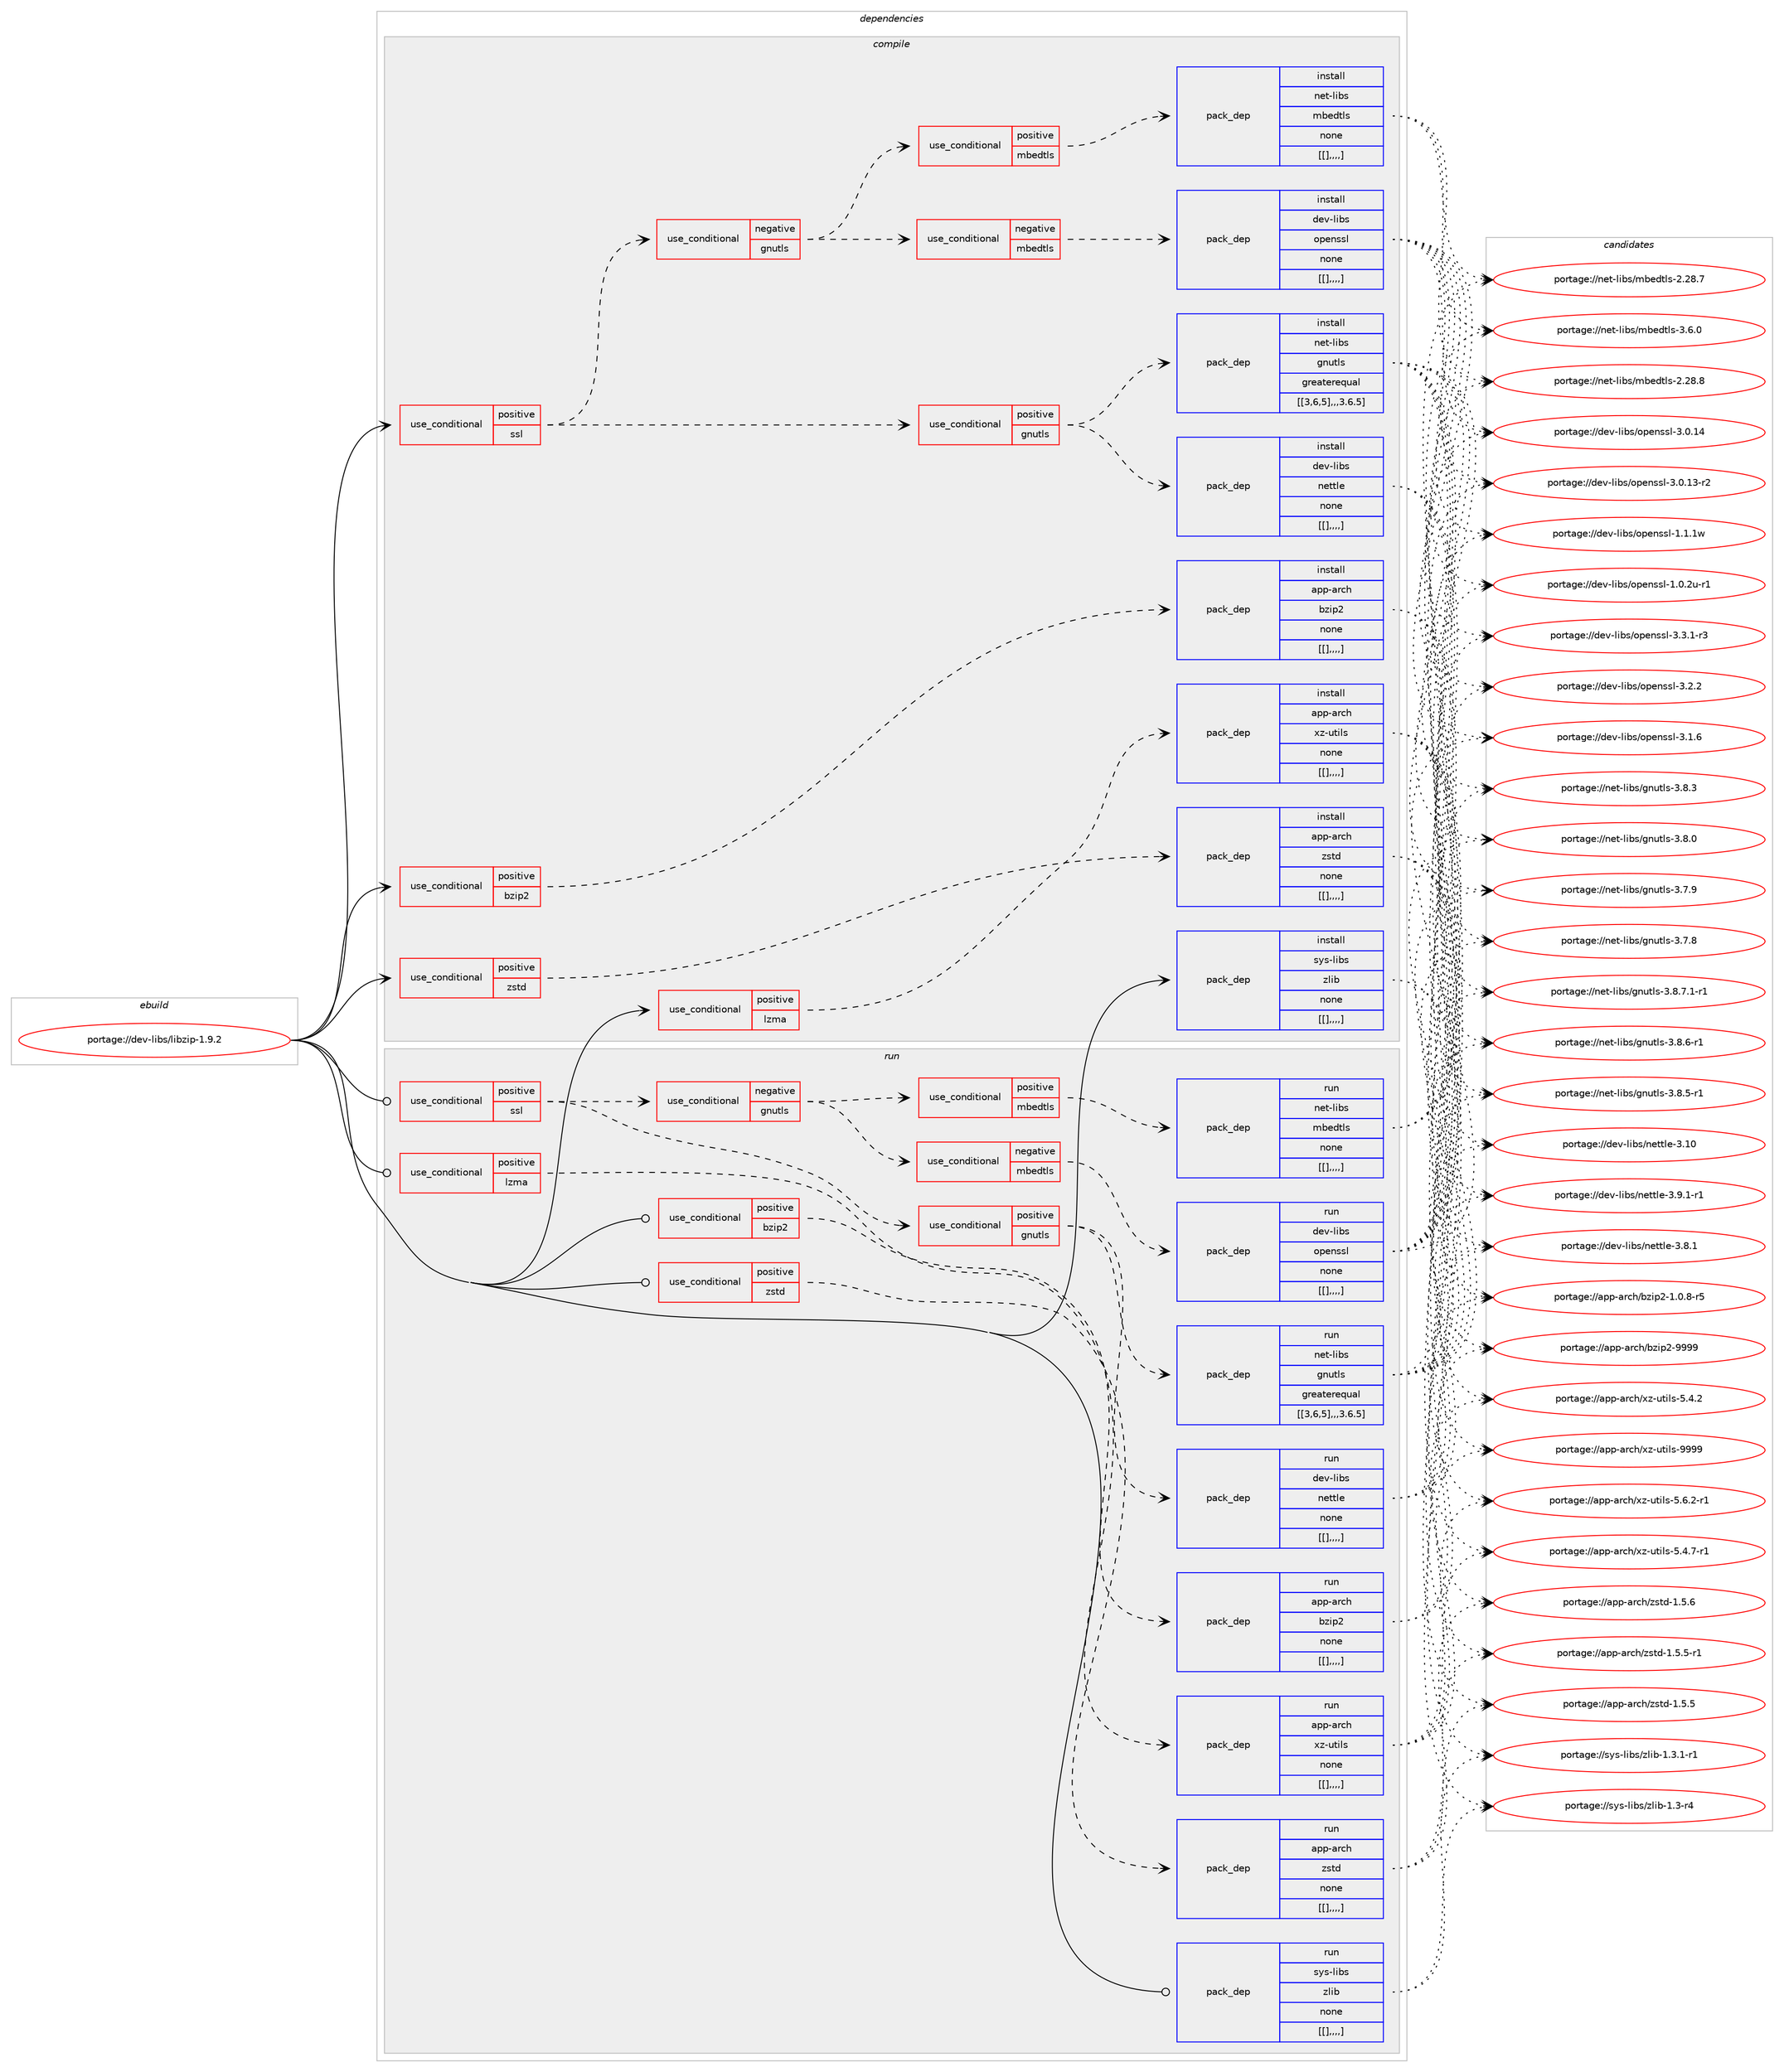 digraph prolog {

# *************
# Graph options
# *************

newrank=true;
concentrate=true;
compound=true;
graph [rankdir=LR,fontname=Helvetica,fontsize=10,ranksep=1.5];#, ranksep=2.5, nodesep=0.2];
edge  [arrowhead=vee];
node  [fontname=Helvetica,fontsize=10];

# **********
# The ebuild
# **********

subgraph cluster_leftcol {
color=gray;
label=<<i>ebuild</i>>;
id [label="portage://dev-libs/libzip-1.9.2", color=red, width=4, href="../dev-libs/libzip-1.9.2.svg"];
}

# ****************
# The dependencies
# ****************

subgraph cluster_midcol {
color=gray;
label=<<i>dependencies</i>>;
subgraph cluster_compile {
fillcolor="#eeeeee";
style=filled;
label=<<i>compile</i>>;
subgraph cond27976 {
dependency112891 [label=<<TABLE BORDER="0" CELLBORDER="1" CELLSPACING="0" CELLPADDING="4"><TR><TD ROWSPAN="3" CELLPADDING="10">use_conditional</TD></TR><TR><TD>positive</TD></TR><TR><TD>bzip2</TD></TR></TABLE>>, shape=none, color=red];
subgraph pack83750 {
dependency112892 [label=<<TABLE BORDER="0" CELLBORDER="1" CELLSPACING="0" CELLPADDING="4" WIDTH="220"><TR><TD ROWSPAN="6" CELLPADDING="30">pack_dep</TD></TR><TR><TD WIDTH="110">install</TD></TR><TR><TD>app-arch</TD></TR><TR><TD>bzip2</TD></TR><TR><TD>none</TD></TR><TR><TD>[[],,,,]</TD></TR></TABLE>>, shape=none, color=blue];
}
dependency112891:e -> dependency112892:w [weight=20,style="dashed",arrowhead="vee"];
}
id:e -> dependency112891:w [weight=20,style="solid",arrowhead="vee"];
subgraph cond27977 {
dependency112893 [label=<<TABLE BORDER="0" CELLBORDER="1" CELLSPACING="0" CELLPADDING="4"><TR><TD ROWSPAN="3" CELLPADDING="10">use_conditional</TD></TR><TR><TD>positive</TD></TR><TR><TD>lzma</TD></TR></TABLE>>, shape=none, color=red];
subgraph pack83751 {
dependency112894 [label=<<TABLE BORDER="0" CELLBORDER="1" CELLSPACING="0" CELLPADDING="4" WIDTH="220"><TR><TD ROWSPAN="6" CELLPADDING="30">pack_dep</TD></TR><TR><TD WIDTH="110">install</TD></TR><TR><TD>app-arch</TD></TR><TR><TD>xz-utils</TD></TR><TR><TD>none</TD></TR><TR><TD>[[],,,,]</TD></TR></TABLE>>, shape=none, color=blue];
}
dependency112893:e -> dependency112894:w [weight=20,style="dashed",arrowhead="vee"];
}
id:e -> dependency112893:w [weight=20,style="solid",arrowhead="vee"];
subgraph cond27978 {
dependency112895 [label=<<TABLE BORDER="0" CELLBORDER="1" CELLSPACING="0" CELLPADDING="4"><TR><TD ROWSPAN="3" CELLPADDING="10">use_conditional</TD></TR><TR><TD>positive</TD></TR><TR><TD>ssl</TD></TR></TABLE>>, shape=none, color=red];
subgraph cond27979 {
dependency112896 [label=<<TABLE BORDER="0" CELLBORDER="1" CELLSPACING="0" CELLPADDING="4"><TR><TD ROWSPAN="3" CELLPADDING="10">use_conditional</TD></TR><TR><TD>positive</TD></TR><TR><TD>gnutls</TD></TR></TABLE>>, shape=none, color=red];
subgraph pack83752 {
dependency112897 [label=<<TABLE BORDER="0" CELLBORDER="1" CELLSPACING="0" CELLPADDING="4" WIDTH="220"><TR><TD ROWSPAN="6" CELLPADDING="30">pack_dep</TD></TR><TR><TD WIDTH="110">install</TD></TR><TR><TD>dev-libs</TD></TR><TR><TD>nettle</TD></TR><TR><TD>none</TD></TR><TR><TD>[[],,,,]</TD></TR></TABLE>>, shape=none, color=blue];
}
dependency112896:e -> dependency112897:w [weight=20,style="dashed",arrowhead="vee"];
subgraph pack83753 {
dependency112898 [label=<<TABLE BORDER="0" CELLBORDER="1" CELLSPACING="0" CELLPADDING="4" WIDTH="220"><TR><TD ROWSPAN="6" CELLPADDING="30">pack_dep</TD></TR><TR><TD WIDTH="110">install</TD></TR><TR><TD>net-libs</TD></TR><TR><TD>gnutls</TD></TR><TR><TD>greaterequal</TD></TR><TR><TD>[[3,6,5],,,3.6.5]</TD></TR></TABLE>>, shape=none, color=blue];
}
dependency112896:e -> dependency112898:w [weight=20,style="dashed",arrowhead="vee"];
}
dependency112895:e -> dependency112896:w [weight=20,style="dashed",arrowhead="vee"];
subgraph cond27980 {
dependency112899 [label=<<TABLE BORDER="0" CELLBORDER="1" CELLSPACING="0" CELLPADDING="4"><TR><TD ROWSPAN="3" CELLPADDING="10">use_conditional</TD></TR><TR><TD>negative</TD></TR><TR><TD>gnutls</TD></TR></TABLE>>, shape=none, color=red];
subgraph cond27981 {
dependency112900 [label=<<TABLE BORDER="0" CELLBORDER="1" CELLSPACING="0" CELLPADDING="4"><TR><TD ROWSPAN="3" CELLPADDING="10">use_conditional</TD></TR><TR><TD>positive</TD></TR><TR><TD>mbedtls</TD></TR></TABLE>>, shape=none, color=red];
subgraph pack83754 {
dependency112901 [label=<<TABLE BORDER="0" CELLBORDER="1" CELLSPACING="0" CELLPADDING="4" WIDTH="220"><TR><TD ROWSPAN="6" CELLPADDING="30">pack_dep</TD></TR><TR><TD WIDTH="110">install</TD></TR><TR><TD>net-libs</TD></TR><TR><TD>mbedtls</TD></TR><TR><TD>none</TD></TR><TR><TD>[[],,,,]</TD></TR></TABLE>>, shape=none, color=blue];
}
dependency112900:e -> dependency112901:w [weight=20,style="dashed",arrowhead="vee"];
}
dependency112899:e -> dependency112900:w [weight=20,style="dashed",arrowhead="vee"];
subgraph cond27982 {
dependency112902 [label=<<TABLE BORDER="0" CELLBORDER="1" CELLSPACING="0" CELLPADDING="4"><TR><TD ROWSPAN="3" CELLPADDING="10">use_conditional</TD></TR><TR><TD>negative</TD></TR><TR><TD>mbedtls</TD></TR></TABLE>>, shape=none, color=red];
subgraph pack83755 {
dependency112903 [label=<<TABLE BORDER="0" CELLBORDER="1" CELLSPACING="0" CELLPADDING="4" WIDTH="220"><TR><TD ROWSPAN="6" CELLPADDING="30">pack_dep</TD></TR><TR><TD WIDTH="110">install</TD></TR><TR><TD>dev-libs</TD></TR><TR><TD>openssl</TD></TR><TR><TD>none</TD></TR><TR><TD>[[],,,,]</TD></TR></TABLE>>, shape=none, color=blue];
}
dependency112902:e -> dependency112903:w [weight=20,style="dashed",arrowhead="vee"];
}
dependency112899:e -> dependency112902:w [weight=20,style="dashed",arrowhead="vee"];
}
dependency112895:e -> dependency112899:w [weight=20,style="dashed",arrowhead="vee"];
}
id:e -> dependency112895:w [weight=20,style="solid",arrowhead="vee"];
subgraph cond27983 {
dependency112904 [label=<<TABLE BORDER="0" CELLBORDER="1" CELLSPACING="0" CELLPADDING="4"><TR><TD ROWSPAN="3" CELLPADDING="10">use_conditional</TD></TR><TR><TD>positive</TD></TR><TR><TD>zstd</TD></TR></TABLE>>, shape=none, color=red];
subgraph pack83756 {
dependency112905 [label=<<TABLE BORDER="0" CELLBORDER="1" CELLSPACING="0" CELLPADDING="4" WIDTH="220"><TR><TD ROWSPAN="6" CELLPADDING="30">pack_dep</TD></TR><TR><TD WIDTH="110">install</TD></TR><TR><TD>app-arch</TD></TR><TR><TD>zstd</TD></TR><TR><TD>none</TD></TR><TR><TD>[[],,,,]</TD></TR></TABLE>>, shape=none, color=blue];
}
dependency112904:e -> dependency112905:w [weight=20,style="dashed",arrowhead="vee"];
}
id:e -> dependency112904:w [weight=20,style="solid",arrowhead="vee"];
subgraph pack83757 {
dependency112906 [label=<<TABLE BORDER="0" CELLBORDER="1" CELLSPACING="0" CELLPADDING="4" WIDTH="220"><TR><TD ROWSPAN="6" CELLPADDING="30">pack_dep</TD></TR><TR><TD WIDTH="110">install</TD></TR><TR><TD>sys-libs</TD></TR><TR><TD>zlib</TD></TR><TR><TD>none</TD></TR><TR><TD>[[],,,,]</TD></TR></TABLE>>, shape=none, color=blue];
}
id:e -> dependency112906:w [weight=20,style="solid",arrowhead="vee"];
}
subgraph cluster_compileandrun {
fillcolor="#eeeeee";
style=filled;
label=<<i>compile and run</i>>;
}
subgraph cluster_run {
fillcolor="#eeeeee";
style=filled;
label=<<i>run</i>>;
subgraph cond27984 {
dependency112907 [label=<<TABLE BORDER="0" CELLBORDER="1" CELLSPACING="0" CELLPADDING="4"><TR><TD ROWSPAN="3" CELLPADDING="10">use_conditional</TD></TR><TR><TD>positive</TD></TR><TR><TD>bzip2</TD></TR></TABLE>>, shape=none, color=red];
subgraph pack83758 {
dependency112908 [label=<<TABLE BORDER="0" CELLBORDER="1" CELLSPACING="0" CELLPADDING="4" WIDTH="220"><TR><TD ROWSPAN="6" CELLPADDING="30">pack_dep</TD></TR><TR><TD WIDTH="110">run</TD></TR><TR><TD>app-arch</TD></TR><TR><TD>bzip2</TD></TR><TR><TD>none</TD></TR><TR><TD>[[],,,,]</TD></TR></TABLE>>, shape=none, color=blue];
}
dependency112907:e -> dependency112908:w [weight=20,style="dashed",arrowhead="vee"];
}
id:e -> dependency112907:w [weight=20,style="solid",arrowhead="odot"];
subgraph cond27985 {
dependency112909 [label=<<TABLE BORDER="0" CELLBORDER="1" CELLSPACING="0" CELLPADDING="4"><TR><TD ROWSPAN="3" CELLPADDING="10">use_conditional</TD></TR><TR><TD>positive</TD></TR><TR><TD>lzma</TD></TR></TABLE>>, shape=none, color=red];
subgraph pack83759 {
dependency112910 [label=<<TABLE BORDER="0" CELLBORDER="1" CELLSPACING="0" CELLPADDING="4" WIDTH="220"><TR><TD ROWSPAN="6" CELLPADDING="30">pack_dep</TD></TR><TR><TD WIDTH="110">run</TD></TR><TR><TD>app-arch</TD></TR><TR><TD>xz-utils</TD></TR><TR><TD>none</TD></TR><TR><TD>[[],,,,]</TD></TR></TABLE>>, shape=none, color=blue];
}
dependency112909:e -> dependency112910:w [weight=20,style="dashed",arrowhead="vee"];
}
id:e -> dependency112909:w [weight=20,style="solid",arrowhead="odot"];
subgraph cond27986 {
dependency112911 [label=<<TABLE BORDER="0" CELLBORDER="1" CELLSPACING="0" CELLPADDING="4"><TR><TD ROWSPAN="3" CELLPADDING="10">use_conditional</TD></TR><TR><TD>positive</TD></TR><TR><TD>ssl</TD></TR></TABLE>>, shape=none, color=red];
subgraph cond27987 {
dependency112912 [label=<<TABLE BORDER="0" CELLBORDER="1" CELLSPACING="0" CELLPADDING="4"><TR><TD ROWSPAN="3" CELLPADDING="10">use_conditional</TD></TR><TR><TD>positive</TD></TR><TR><TD>gnutls</TD></TR></TABLE>>, shape=none, color=red];
subgraph pack83760 {
dependency112913 [label=<<TABLE BORDER="0" CELLBORDER="1" CELLSPACING="0" CELLPADDING="4" WIDTH="220"><TR><TD ROWSPAN="6" CELLPADDING="30">pack_dep</TD></TR><TR><TD WIDTH="110">run</TD></TR><TR><TD>dev-libs</TD></TR><TR><TD>nettle</TD></TR><TR><TD>none</TD></TR><TR><TD>[[],,,,]</TD></TR></TABLE>>, shape=none, color=blue];
}
dependency112912:e -> dependency112913:w [weight=20,style="dashed",arrowhead="vee"];
subgraph pack83761 {
dependency112914 [label=<<TABLE BORDER="0" CELLBORDER="1" CELLSPACING="0" CELLPADDING="4" WIDTH="220"><TR><TD ROWSPAN="6" CELLPADDING="30">pack_dep</TD></TR><TR><TD WIDTH="110">run</TD></TR><TR><TD>net-libs</TD></TR><TR><TD>gnutls</TD></TR><TR><TD>greaterequal</TD></TR><TR><TD>[[3,6,5],,,3.6.5]</TD></TR></TABLE>>, shape=none, color=blue];
}
dependency112912:e -> dependency112914:w [weight=20,style="dashed",arrowhead="vee"];
}
dependency112911:e -> dependency112912:w [weight=20,style="dashed",arrowhead="vee"];
subgraph cond27988 {
dependency112915 [label=<<TABLE BORDER="0" CELLBORDER="1" CELLSPACING="0" CELLPADDING="4"><TR><TD ROWSPAN="3" CELLPADDING="10">use_conditional</TD></TR><TR><TD>negative</TD></TR><TR><TD>gnutls</TD></TR></TABLE>>, shape=none, color=red];
subgraph cond27989 {
dependency112916 [label=<<TABLE BORDER="0" CELLBORDER="1" CELLSPACING="0" CELLPADDING="4"><TR><TD ROWSPAN="3" CELLPADDING="10">use_conditional</TD></TR><TR><TD>positive</TD></TR><TR><TD>mbedtls</TD></TR></TABLE>>, shape=none, color=red];
subgraph pack83762 {
dependency112917 [label=<<TABLE BORDER="0" CELLBORDER="1" CELLSPACING="0" CELLPADDING="4" WIDTH="220"><TR><TD ROWSPAN="6" CELLPADDING="30">pack_dep</TD></TR><TR><TD WIDTH="110">run</TD></TR><TR><TD>net-libs</TD></TR><TR><TD>mbedtls</TD></TR><TR><TD>none</TD></TR><TR><TD>[[],,,,]</TD></TR></TABLE>>, shape=none, color=blue];
}
dependency112916:e -> dependency112917:w [weight=20,style="dashed",arrowhead="vee"];
}
dependency112915:e -> dependency112916:w [weight=20,style="dashed",arrowhead="vee"];
subgraph cond27990 {
dependency112918 [label=<<TABLE BORDER="0" CELLBORDER="1" CELLSPACING="0" CELLPADDING="4"><TR><TD ROWSPAN="3" CELLPADDING="10">use_conditional</TD></TR><TR><TD>negative</TD></TR><TR><TD>mbedtls</TD></TR></TABLE>>, shape=none, color=red];
subgraph pack83763 {
dependency112919 [label=<<TABLE BORDER="0" CELLBORDER="1" CELLSPACING="0" CELLPADDING="4" WIDTH="220"><TR><TD ROWSPAN="6" CELLPADDING="30">pack_dep</TD></TR><TR><TD WIDTH="110">run</TD></TR><TR><TD>dev-libs</TD></TR><TR><TD>openssl</TD></TR><TR><TD>none</TD></TR><TR><TD>[[],,,,]</TD></TR></TABLE>>, shape=none, color=blue];
}
dependency112918:e -> dependency112919:w [weight=20,style="dashed",arrowhead="vee"];
}
dependency112915:e -> dependency112918:w [weight=20,style="dashed",arrowhead="vee"];
}
dependency112911:e -> dependency112915:w [weight=20,style="dashed",arrowhead="vee"];
}
id:e -> dependency112911:w [weight=20,style="solid",arrowhead="odot"];
subgraph cond27991 {
dependency112920 [label=<<TABLE BORDER="0" CELLBORDER="1" CELLSPACING="0" CELLPADDING="4"><TR><TD ROWSPAN="3" CELLPADDING="10">use_conditional</TD></TR><TR><TD>positive</TD></TR><TR><TD>zstd</TD></TR></TABLE>>, shape=none, color=red];
subgraph pack83764 {
dependency112921 [label=<<TABLE BORDER="0" CELLBORDER="1" CELLSPACING="0" CELLPADDING="4" WIDTH="220"><TR><TD ROWSPAN="6" CELLPADDING="30">pack_dep</TD></TR><TR><TD WIDTH="110">run</TD></TR><TR><TD>app-arch</TD></TR><TR><TD>zstd</TD></TR><TR><TD>none</TD></TR><TR><TD>[[],,,,]</TD></TR></TABLE>>, shape=none, color=blue];
}
dependency112920:e -> dependency112921:w [weight=20,style="dashed",arrowhead="vee"];
}
id:e -> dependency112920:w [weight=20,style="solid",arrowhead="odot"];
subgraph pack83765 {
dependency112922 [label=<<TABLE BORDER="0" CELLBORDER="1" CELLSPACING="0" CELLPADDING="4" WIDTH="220"><TR><TD ROWSPAN="6" CELLPADDING="30">pack_dep</TD></TR><TR><TD WIDTH="110">run</TD></TR><TR><TD>sys-libs</TD></TR><TR><TD>zlib</TD></TR><TR><TD>none</TD></TR><TR><TD>[[],,,,]</TD></TR></TABLE>>, shape=none, color=blue];
}
id:e -> dependency112922:w [weight=20,style="solid",arrowhead="odot"];
}
}

# **************
# The candidates
# **************

subgraph cluster_choices {
rank=same;
color=gray;
label=<<i>candidates</i>>;

subgraph choice83750 {
color=black;
nodesep=1;
choice971121124597114991044798122105112504557575757 [label="portage://app-arch/bzip2-9999", color=red, width=4,href="../app-arch/bzip2-9999.svg"];
choice971121124597114991044798122105112504549464846564511453 [label="portage://app-arch/bzip2-1.0.8-r5", color=red, width=4,href="../app-arch/bzip2-1.0.8-r5.svg"];
dependency112892:e -> choice971121124597114991044798122105112504557575757:w [style=dotted,weight="100"];
dependency112892:e -> choice971121124597114991044798122105112504549464846564511453:w [style=dotted,weight="100"];
}
subgraph choice83751 {
color=black;
nodesep=1;
choice9711211245971149910447120122451171161051081154557575757 [label="portage://app-arch/xz-utils-9999", color=red, width=4,href="../app-arch/xz-utils-9999.svg"];
choice9711211245971149910447120122451171161051081154553465446504511449 [label="portage://app-arch/xz-utils-5.6.2-r1", color=red, width=4,href="../app-arch/xz-utils-5.6.2-r1.svg"];
choice9711211245971149910447120122451171161051081154553465246554511449 [label="portage://app-arch/xz-utils-5.4.7-r1", color=red, width=4,href="../app-arch/xz-utils-5.4.7-r1.svg"];
choice971121124597114991044712012245117116105108115455346524650 [label="portage://app-arch/xz-utils-5.4.2", color=red, width=4,href="../app-arch/xz-utils-5.4.2.svg"];
dependency112894:e -> choice9711211245971149910447120122451171161051081154557575757:w [style=dotted,weight="100"];
dependency112894:e -> choice9711211245971149910447120122451171161051081154553465446504511449:w [style=dotted,weight="100"];
dependency112894:e -> choice9711211245971149910447120122451171161051081154553465246554511449:w [style=dotted,weight="100"];
dependency112894:e -> choice971121124597114991044712012245117116105108115455346524650:w [style=dotted,weight="100"];
}
subgraph choice83752 {
color=black;
nodesep=1;
choice1001011184510810598115471101011161161081014551464948 [label="portage://dev-libs/nettle-3.10", color=red, width=4,href="../dev-libs/nettle-3.10.svg"];
choice1001011184510810598115471101011161161081014551465746494511449 [label="portage://dev-libs/nettle-3.9.1-r1", color=red, width=4,href="../dev-libs/nettle-3.9.1-r1.svg"];
choice100101118451081059811547110101116116108101455146564649 [label="portage://dev-libs/nettle-3.8.1", color=red, width=4,href="../dev-libs/nettle-3.8.1.svg"];
dependency112897:e -> choice1001011184510810598115471101011161161081014551464948:w [style=dotted,weight="100"];
dependency112897:e -> choice1001011184510810598115471101011161161081014551465746494511449:w [style=dotted,weight="100"];
dependency112897:e -> choice100101118451081059811547110101116116108101455146564649:w [style=dotted,weight="100"];
}
subgraph choice83753 {
color=black;
nodesep=1;
choice11010111645108105981154710311011711610811545514656465546494511449 [label="portage://net-libs/gnutls-3.8.7.1-r1", color=red, width=4,href="../net-libs/gnutls-3.8.7.1-r1.svg"];
choice1101011164510810598115471031101171161081154551465646544511449 [label="portage://net-libs/gnutls-3.8.6-r1", color=red, width=4,href="../net-libs/gnutls-3.8.6-r1.svg"];
choice1101011164510810598115471031101171161081154551465646534511449 [label="portage://net-libs/gnutls-3.8.5-r1", color=red, width=4,href="../net-libs/gnutls-3.8.5-r1.svg"];
choice110101116451081059811547103110117116108115455146564651 [label="portage://net-libs/gnutls-3.8.3", color=red, width=4,href="../net-libs/gnutls-3.8.3.svg"];
choice110101116451081059811547103110117116108115455146564648 [label="portage://net-libs/gnutls-3.8.0", color=red, width=4,href="../net-libs/gnutls-3.8.0.svg"];
choice110101116451081059811547103110117116108115455146554657 [label="portage://net-libs/gnutls-3.7.9", color=red, width=4,href="../net-libs/gnutls-3.7.9.svg"];
choice110101116451081059811547103110117116108115455146554656 [label="portage://net-libs/gnutls-3.7.8", color=red, width=4,href="../net-libs/gnutls-3.7.8.svg"];
dependency112898:e -> choice11010111645108105981154710311011711610811545514656465546494511449:w [style=dotted,weight="100"];
dependency112898:e -> choice1101011164510810598115471031101171161081154551465646544511449:w [style=dotted,weight="100"];
dependency112898:e -> choice1101011164510810598115471031101171161081154551465646534511449:w [style=dotted,weight="100"];
dependency112898:e -> choice110101116451081059811547103110117116108115455146564651:w [style=dotted,weight="100"];
dependency112898:e -> choice110101116451081059811547103110117116108115455146564648:w [style=dotted,weight="100"];
dependency112898:e -> choice110101116451081059811547103110117116108115455146554657:w [style=dotted,weight="100"];
dependency112898:e -> choice110101116451081059811547103110117116108115455146554656:w [style=dotted,weight="100"];
}
subgraph choice83754 {
color=black;
nodesep=1;
choice11010111645108105981154710998101100116108115455146544648 [label="portage://net-libs/mbedtls-3.6.0", color=red, width=4,href="../net-libs/mbedtls-3.6.0.svg"];
choice1101011164510810598115471099810110011610811545504650564656 [label="portage://net-libs/mbedtls-2.28.8", color=red, width=4,href="../net-libs/mbedtls-2.28.8.svg"];
choice1101011164510810598115471099810110011610811545504650564655 [label="portage://net-libs/mbedtls-2.28.7", color=red, width=4,href="../net-libs/mbedtls-2.28.7.svg"];
dependency112901:e -> choice11010111645108105981154710998101100116108115455146544648:w [style=dotted,weight="100"];
dependency112901:e -> choice1101011164510810598115471099810110011610811545504650564656:w [style=dotted,weight="100"];
dependency112901:e -> choice1101011164510810598115471099810110011610811545504650564655:w [style=dotted,weight="100"];
}
subgraph choice83755 {
color=black;
nodesep=1;
choice1001011184510810598115471111121011101151151084551465146494511451 [label="portage://dev-libs/openssl-3.3.1-r3", color=red, width=4,href="../dev-libs/openssl-3.3.1-r3.svg"];
choice100101118451081059811547111112101110115115108455146504650 [label="portage://dev-libs/openssl-3.2.2", color=red, width=4,href="../dev-libs/openssl-3.2.2.svg"];
choice100101118451081059811547111112101110115115108455146494654 [label="portage://dev-libs/openssl-3.1.6", color=red, width=4,href="../dev-libs/openssl-3.1.6.svg"];
choice10010111845108105981154711111210111011511510845514648464952 [label="portage://dev-libs/openssl-3.0.14", color=red, width=4,href="../dev-libs/openssl-3.0.14.svg"];
choice100101118451081059811547111112101110115115108455146484649514511450 [label="portage://dev-libs/openssl-3.0.13-r2", color=red, width=4,href="../dev-libs/openssl-3.0.13-r2.svg"];
choice100101118451081059811547111112101110115115108454946494649119 [label="portage://dev-libs/openssl-1.1.1w", color=red, width=4,href="../dev-libs/openssl-1.1.1w.svg"];
choice1001011184510810598115471111121011101151151084549464846501174511449 [label="portage://dev-libs/openssl-1.0.2u-r1", color=red, width=4,href="../dev-libs/openssl-1.0.2u-r1.svg"];
dependency112903:e -> choice1001011184510810598115471111121011101151151084551465146494511451:w [style=dotted,weight="100"];
dependency112903:e -> choice100101118451081059811547111112101110115115108455146504650:w [style=dotted,weight="100"];
dependency112903:e -> choice100101118451081059811547111112101110115115108455146494654:w [style=dotted,weight="100"];
dependency112903:e -> choice10010111845108105981154711111210111011511510845514648464952:w [style=dotted,weight="100"];
dependency112903:e -> choice100101118451081059811547111112101110115115108455146484649514511450:w [style=dotted,weight="100"];
dependency112903:e -> choice100101118451081059811547111112101110115115108454946494649119:w [style=dotted,weight="100"];
dependency112903:e -> choice1001011184510810598115471111121011101151151084549464846501174511449:w [style=dotted,weight="100"];
}
subgraph choice83756 {
color=black;
nodesep=1;
choice9711211245971149910447122115116100454946534654 [label="portage://app-arch/zstd-1.5.6", color=red, width=4,href="../app-arch/zstd-1.5.6.svg"];
choice97112112459711499104471221151161004549465346534511449 [label="portage://app-arch/zstd-1.5.5-r1", color=red, width=4,href="../app-arch/zstd-1.5.5-r1.svg"];
choice9711211245971149910447122115116100454946534653 [label="portage://app-arch/zstd-1.5.5", color=red, width=4,href="../app-arch/zstd-1.5.5.svg"];
dependency112905:e -> choice9711211245971149910447122115116100454946534654:w [style=dotted,weight="100"];
dependency112905:e -> choice97112112459711499104471221151161004549465346534511449:w [style=dotted,weight="100"];
dependency112905:e -> choice9711211245971149910447122115116100454946534653:w [style=dotted,weight="100"];
}
subgraph choice83757 {
color=black;
nodesep=1;
choice115121115451081059811547122108105984549465146494511449 [label="portage://sys-libs/zlib-1.3.1-r1", color=red, width=4,href="../sys-libs/zlib-1.3.1-r1.svg"];
choice11512111545108105981154712210810598454946514511452 [label="portage://sys-libs/zlib-1.3-r4", color=red, width=4,href="../sys-libs/zlib-1.3-r4.svg"];
dependency112906:e -> choice115121115451081059811547122108105984549465146494511449:w [style=dotted,weight="100"];
dependency112906:e -> choice11512111545108105981154712210810598454946514511452:w [style=dotted,weight="100"];
}
subgraph choice83758 {
color=black;
nodesep=1;
choice971121124597114991044798122105112504557575757 [label="portage://app-arch/bzip2-9999", color=red, width=4,href="../app-arch/bzip2-9999.svg"];
choice971121124597114991044798122105112504549464846564511453 [label="portage://app-arch/bzip2-1.0.8-r5", color=red, width=4,href="../app-arch/bzip2-1.0.8-r5.svg"];
dependency112908:e -> choice971121124597114991044798122105112504557575757:w [style=dotted,weight="100"];
dependency112908:e -> choice971121124597114991044798122105112504549464846564511453:w [style=dotted,weight="100"];
}
subgraph choice83759 {
color=black;
nodesep=1;
choice9711211245971149910447120122451171161051081154557575757 [label="portage://app-arch/xz-utils-9999", color=red, width=4,href="../app-arch/xz-utils-9999.svg"];
choice9711211245971149910447120122451171161051081154553465446504511449 [label="portage://app-arch/xz-utils-5.6.2-r1", color=red, width=4,href="../app-arch/xz-utils-5.6.2-r1.svg"];
choice9711211245971149910447120122451171161051081154553465246554511449 [label="portage://app-arch/xz-utils-5.4.7-r1", color=red, width=4,href="../app-arch/xz-utils-5.4.7-r1.svg"];
choice971121124597114991044712012245117116105108115455346524650 [label="portage://app-arch/xz-utils-5.4.2", color=red, width=4,href="../app-arch/xz-utils-5.4.2.svg"];
dependency112910:e -> choice9711211245971149910447120122451171161051081154557575757:w [style=dotted,weight="100"];
dependency112910:e -> choice9711211245971149910447120122451171161051081154553465446504511449:w [style=dotted,weight="100"];
dependency112910:e -> choice9711211245971149910447120122451171161051081154553465246554511449:w [style=dotted,weight="100"];
dependency112910:e -> choice971121124597114991044712012245117116105108115455346524650:w [style=dotted,weight="100"];
}
subgraph choice83760 {
color=black;
nodesep=1;
choice1001011184510810598115471101011161161081014551464948 [label="portage://dev-libs/nettle-3.10", color=red, width=4,href="../dev-libs/nettle-3.10.svg"];
choice1001011184510810598115471101011161161081014551465746494511449 [label="portage://dev-libs/nettle-3.9.1-r1", color=red, width=4,href="../dev-libs/nettle-3.9.1-r1.svg"];
choice100101118451081059811547110101116116108101455146564649 [label="portage://dev-libs/nettle-3.8.1", color=red, width=4,href="../dev-libs/nettle-3.8.1.svg"];
dependency112913:e -> choice1001011184510810598115471101011161161081014551464948:w [style=dotted,weight="100"];
dependency112913:e -> choice1001011184510810598115471101011161161081014551465746494511449:w [style=dotted,weight="100"];
dependency112913:e -> choice100101118451081059811547110101116116108101455146564649:w [style=dotted,weight="100"];
}
subgraph choice83761 {
color=black;
nodesep=1;
choice11010111645108105981154710311011711610811545514656465546494511449 [label="portage://net-libs/gnutls-3.8.7.1-r1", color=red, width=4,href="../net-libs/gnutls-3.8.7.1-r1.svg"];
choice1101011164510810598115471031101171161081154551465646544511449 [label="portage://net-libs/gnutls-3.8.6-r1", color=red, width=4,href="../net-libs/gnutls-3.8.6-r1.svg"];
choice1101011164510810598115471031101171161081154551465646534511449 [label="portage://net-libs/gnutls-3.8.5-r1", color=red, width=4,href="../net-libs/gnutls-3.8.5-r1.svg"];
choice110101116451081059811547103110117116108115455146564651 [label="portage://net-libs/gnutls-3.8.3", color=red, width=4,href="../net-libs/gnutls-3.8.3.svg"];
choice110101116451081059811547103110117116108115455146564648 [label="portage://net-libs/gnutls-3.8.0", color=red, width=4,href="../net-libs/gnutls-3.8.0.svg"];
choice110101116451081059811547103110117116108115455146554657 [label="portage://net-libs/gnutls-3.7.9", color=red, width=4,href="../net-libs/gnutls-3.7.9.svg"];
choice110101116451081059811547103110117116108115455146554656 [label="portage://net-libs/gnutls-3.7.8", color=red, width=4,href="../net-libs/gnutls-3.7.8.svg"];
dependency112914:e -> choice11010111645108105981154710311011711610811545514656465546494511449:w [style=dotted,weight="100"];
dependency112914:e -> choice1101011164510810598115471031101171161081154551465646544511449:w [style=dotted,weight="100"];
dependency112914:e -> choice1101011164510810598115471031101171161081154551465646534511449:w [style=dotted,weight="100"];
dependency112914:e -> choice110101116451081059811547103110117116108115455146564651:w [style=dotted,weight="100"];
dependency112914:e -> choice110101116451081059811547103110117116108115455146564648:w [style=dotted,weight="100"];
dependency112914:e -> choice110101116451081059811547103110117116108115455146554657:w [style=dotted,weight="100"];
dependency112914:e -> choice110101116451081059811547103110117116108115455146554656:w [style=dotted,weight="100"];
}
subgraph choice83762 {
color=black;
nodesep=1;
choice11010111645108105981154710998101100116108115455146544648 [label="portage://net-libs/mbedtls-3.6.0", color=red, width=4,href="../net-libs/mbedtls-3.6.0.svg"];
choice1101011164510810598115471099810110011610811545504650564656 [label="portage://net-libs/mbedtls-2.28.8", color=red, width=4,href="../net-libs/mbedtls-2.28.8.svg"];
choice1101011164510810598115471099810110011610811545504650564655 [label="portage://net-libs/mbedtls-2.28.7", color=red, width=4,href="../net-libs/mbedtls-2.28.7.svg"];
dependency112917:e -> choice11010111645108105981154710998101100116108115455146544648:w [style=dotted,weight="100"];
dependency112917:e -> choice1101011164510810598115471099810110011610811545504650564656:w [style=dotted,weight="100"];
dependency112917:e -> choice1101011164510810598115471099810110011610811545504650564655:w [style=dotted,weight="100"];
}
subgraph choice83763 {
color=black;
nodesep=1;
choice1001011184510810598115471111121011101151151084551465146494511451 [label="portage://dev-libs/openssl-3.3.1-r3", color=red, width=4,href="../dev-libs/openssl-3.3.1-r3.svg"];
choice100101118451081059811547111112101110115115108455146504650 [label="portage://dev-libs/openssl-3.2.2", color=red, width=4,href="../dev-libs/openssl-3.2.2.svg"];
choice100101118451081059811547111112101110115115108455146494654 [label="portage://dev-libs/openssl-3.1.6", color=red, width=4,href="../dev-libs/openssl-3.1.6.svg"];
choice10010111845108105981154711111210111011511510845514648464952 [label="portage://dev-libs/openssl-3.0.14", color=red, width=4,href="../dev-libs/openssl-3.0.14.svg"];
choice100101118451081059811547111112101110115115108455146484649514511450 [label="portage://dev-libs/openssl-3.0.13-r2", color=red, width=4,href="../dev-libs/openssl-3.0.13-r2.svg"];
choice100101118451081059811547111112101110115115108454946494649119 [label="portage://dev-libs/openssl-1.1.1w", color=red, width=4,href="../dev-libs/openssl-1.1.1w.svg"];
choice1001011184510810598115471111121011101151151084549464846501174511449 [label="portage://dev-libs/openssl-1.0.2u-r1", color=red, width=4,href="../dev-libs/openssl-1.0.2u-r1.svg"];
dependency112919:e -> choice1001011184510810598115471111121011101151151084551465146494511451:w [style=dotted,weight="100"];
dependency112919:e -> choice100101118451081059811547111112101110115115108455146504650:w [style=dotted,weight="100"];
dependency112919:e -> choice100101118451081059811547111112101110115115108455146494654:w [style=dotted,weight="100"];
dependency112919:e -> choice10010111845108105981154711111210111011511510845514648464952:w [style=dotted,weight="100"];
dependency112919:e -> choice100101118451081059811547111112101110115115108455146484649514511450:w [style=dotted,weight="100"];
dependency112919:e -> choice100101118451081059811547111112101110115115108454946494649119:w [style=dotted,weight="100"];
dependency112919:e -> choice1001011184510810598115471111121011101151151084549464846501174511449:w [style=dotted,weight="100"];
}
subgraph choice83764 {
color=black;
nodesep=1;
choice9711211245971149910447122115116100454946534654 [label="portage://app-arch/zstd-1.5.6", color=red, width=4,href="../app-arch/zstd-1.5.6.svg"];
choice97112112459711499104471221151161004549465346534511449 [label="portage://app-arch/zstd-1.5.5-r1", color=red, width=4,href="../app-arch/zstd-1.5.5-r1.svg"];
choice9711211245971149910447122115116100454946534653 [label="portage://app-arch/zstd-1.5.5", color=red, width=4,href="../app-arch/zstd-1.5.5.svg"];
dependency112921:e -> choice9711211245971149910447122115116100454946534654:w [style=dotted,weight="100"];
dependency112921:e -> choice97112112459711499104471221151161004549465346534511449:w [style=dotted,weight="100"];
dependency112921:e -> choice9711211245971149910447122115116100454946534653:w [style=dotted,weight="100"];
}
subgraph choice83765 {
color=black;
nodesep=1;
choice115121115451081059811547122108105984549465146494511449 [label="portage://sys-libs/zlib-1.3.1-r1", color=red, width=4,href="../sys-libs/zlib-1.3.1-r1.svg"];
choice11512111545108105981154712210810598454946514511452 [label="portage://sys-libs/zlib-1.3-r4", color=red, width=4,href="../sys-libs/zlib-1.3-r4.svg"];
dependency112922:e -> choice115121115451081059811547122108105984549465146494511449:w [style=dotted,weight="100"];
dependency112922:e -> choice11512111545108105981154712210810598454946514511452:w [style=dotted,weight="100"];
}
}

}
